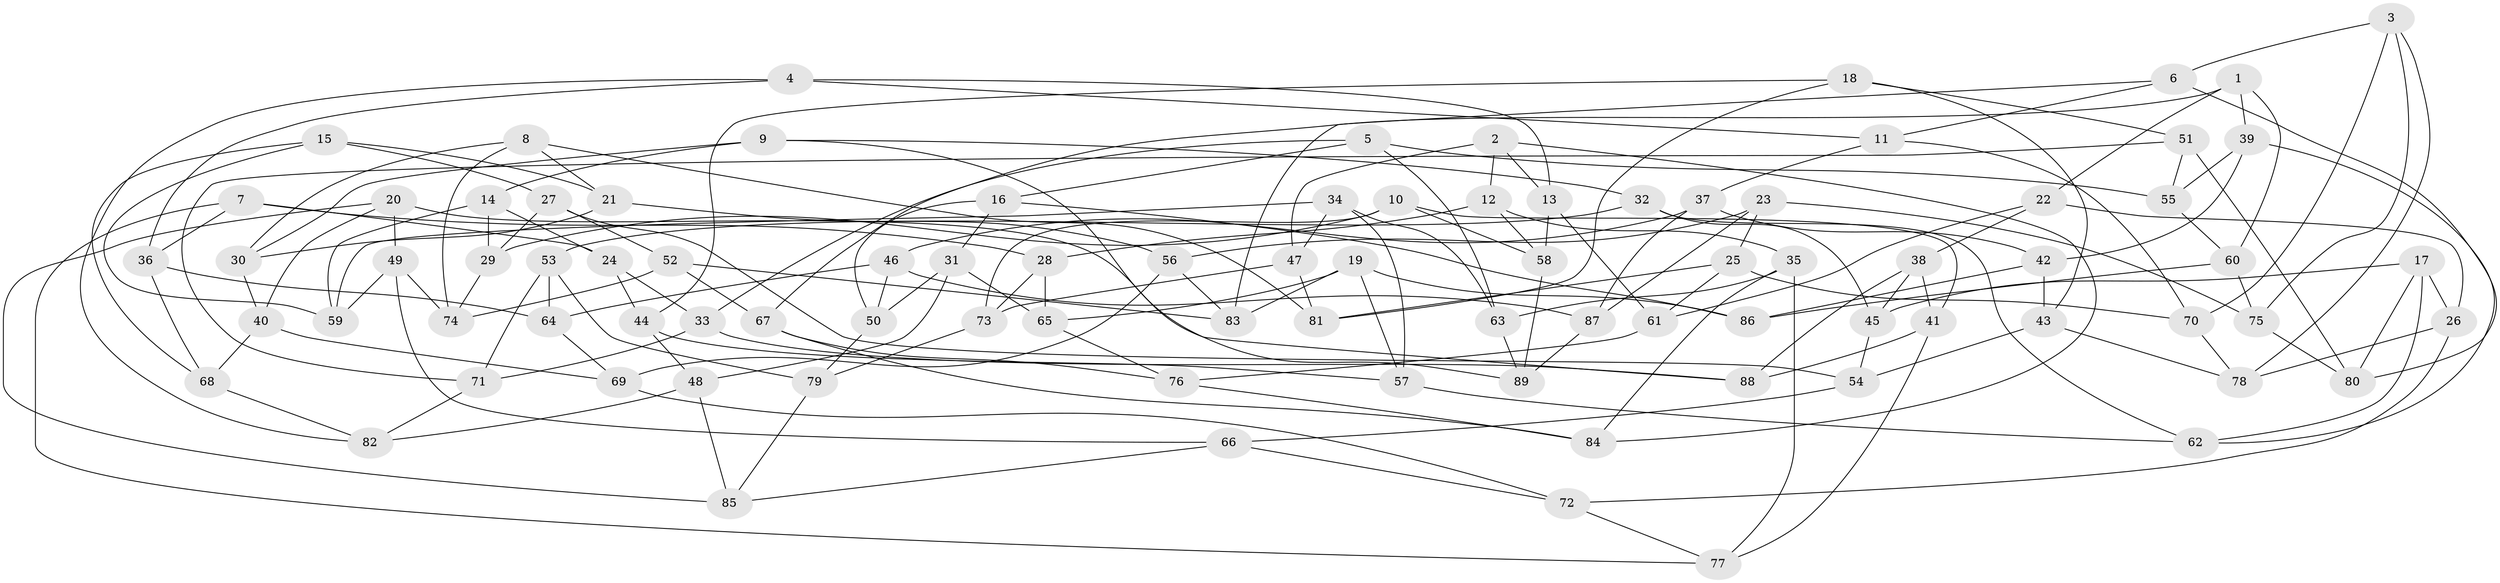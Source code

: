 // Generated by graph-tools (version 1.1) at 2025/50/03/09/25 03:50:45]
// undirected, 89 vertices, 178 edges
graph export_dot {
graph [start="1"]
  node [color=gray90,style=filled];
  1;
  2;
  3;
  4;
  5;
  6;
  7;
  8;
  9;
  10;
  11;
  12;
  13;
  14;
  15;
  16;
  17;
  18;
  19;
  20;
  21;
  22;
  23;
  24;
  25;
  26;
  27;
  28;
  29;
  30;
  31;
  32;
  33;
  34;
  35;
  36;
  37;
  38;
  39;
  40;
  41;
  42;
  43;
  44;
  45;
  46;
  47;
  48;
  49;
  50;
  51;
  52;
  53;
  54;
  55;
  56;
  57;
  58;
  59;
  60;
  61;
  62;
  63;
  64;
  65;
  66;
  67;
  68;
  69;
  70;
  71;
  72;
  73;
  74;
  75;
  76;
  77;
  78;
  79;
  80;
  81;
  82;
  83;
  84;
  85;
  86;
  87;
  88;
  89;
  1 -- 39;
  1 -- 60;
  1 -- 22;
  1 -- 67;
  2 -- 13;
  2 -- 47;
  2 -- 12;
  2 -- 84;
  3 -- 75;
  3 -- 70;
  3 -- 78;
  3 -- 6;
  4 -- 13;
  4 -- 36;
  4 -- 11;
  4 -- 82;
  5 -- 33;
  5 -- 63;
  5 -- 16;
  5 -- 55;
  6 -- 83;
  6 -- 11;
  6 -- 80;
  7 -- 36;
  7 -- 24;
  7 -- 28;
  7 -- 77;
  8 -- 74;
  8 -- 30;
  8 -- 81;
  8 -- 21;
  9 -- 89;
  9 -- 30;
  9 -- 32;
  9 -- 14;
  10 -- 41;
  10 -- 58;
  10 -- 73;
  10 -- 29;
  11 -- 70;
  11 -- 37;
  12 -- 58;
  12 -- 28;
  12 -- 35;
  13 -- 58;
  13 -- 61;
  14 -- 59;
  14 -- 29;
  14 -- 24;
  15 -- 21;
  15 -- 59;
  15 -- 68;
  15 -- 27;
  16 -- 31;
  16 -- 86;
  16 -- 50;
  17 -- 80;
  17 -- 26;
  17 -- 45;
  17 -- 62;
  18 -- 51;
  18 -- 43;
  18 -- 81;
  18 -- 44;
  19 -- 83;
  19 -- 65;
  19 -- 57;
  19 -- 86;
  20 -- 88;
  20 -- 85;
  20 -- 40;
  20 -- 49;
  21 -- 56;
  21 -- 30;
  22 -- 26;
  22 -- 38;
  22 -- 61;
  23 -- 75;
  23 -- 25;
  23 -- 56;
  23 -- 87;
  24 -- 33;
  24 -- 44;
  25 -- 70;
  25 -- 81;
  25 -- 61;
  26 -- 78;
  26 -- 72;
  27 -- 29;
  27 -- 54;
  27 -- 52;
  28 -- 73;
  28 -- 65;
  29 -- 74;
  30 -- 40;
  31 -- 65;
  31 -- 48;
  31 -- 50;
  32 -- 45;
  32 -- 62;
  32 -- 53;
  33 -- 71;
  33 -- 88;
  34 -- 59;
  34 -- 57;
  34 -- 47;
  34 -- 63;
  35 -- 63;
  35 -- 77;
  35 -- 84;
  36 -- 64;
  36 -- 68;
  37 -- 87;
  37 -- 42;
  37 -- 46;
  38 -- 45;
  38 -- 41;
  38 -- 88;
  39 -- 62;
  39 -- 55;
  39 -- 42;
  40 -- 68;
  40 -- 69;
  41 -- 77;
  41 -- 88;
  42 -- 86;
  42 -- 43;
  43 -- 54;
  43 -- 78;
  44 -- 57;
  44 -- 48;
  45 -- 54;
  46 -- 50;
  46 -- 64;
  46 -- 87;
  47 -- 73;
  47 -- 81;
  48 -- 85;
  48 -- 82;
  49 -- 59;
  49 -- 66;
  49 -- 74;
  50 -- 79;
  51 -- 71;
  51 -- 80;
  51 -- 55;
  52 -- 74;
  52 -- 67;
  52 -- 83;
  53 -- 79;
  53 -- 64;
  53 -- 71;
  54 -- 66;
  55 -- 60;
  56 -- 69;
  56 -- 83;
  57 -- 62;
  58 -- 89;
  60 -- 75;
  60 -- 86;
  61 -- 76;
  63 -- 89;
  64 -- 69;
  65 -- 76;
  66 -- 72;
  66 -- 85;
  67 -- 76;
  67 -- 84;
  68 -- 82;
  69 -- 72;
  70 -- 78;
  71 -- 82;
  72 -- 77;
  73 -- 79;
  75 -- 80;
  76 -- 84;
  79 -- 85;
  87 -- 89;
}
